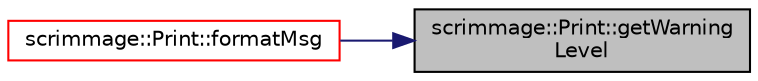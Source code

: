 digraph "scrimmage::Print::getWarningLevel"
{
 // LATEX_PDF_SIZE
  edge [fontname="Helvetica",fontsize="10",labelfontname="Helvetica",labelfontsize="10"];
  node [fontname="Helvetica",fontsize="10",shape=record];
  rankdir="RL";
  Node1 [label="scrimmage::Print::getWarning\lLevel",height=0.2,width=0.4,color="black", fillcolor="grey75", style="filled", fontcolor="black",tooltip=" "];
  Node1 -> Node2 [dir="back",color="midnightblue",fontsize="10",style="solid",fontname="Helvetica"];
  Node2 [label="scrimmage::Print::formatMsg",height=0.2,width=0.4,color="red", fillcolor="white", style="filled",URL="$classscrimmage_1_1Print.html#ac32b5cbd272ad728037e8915d10ec138",tooltip=" "];
}
